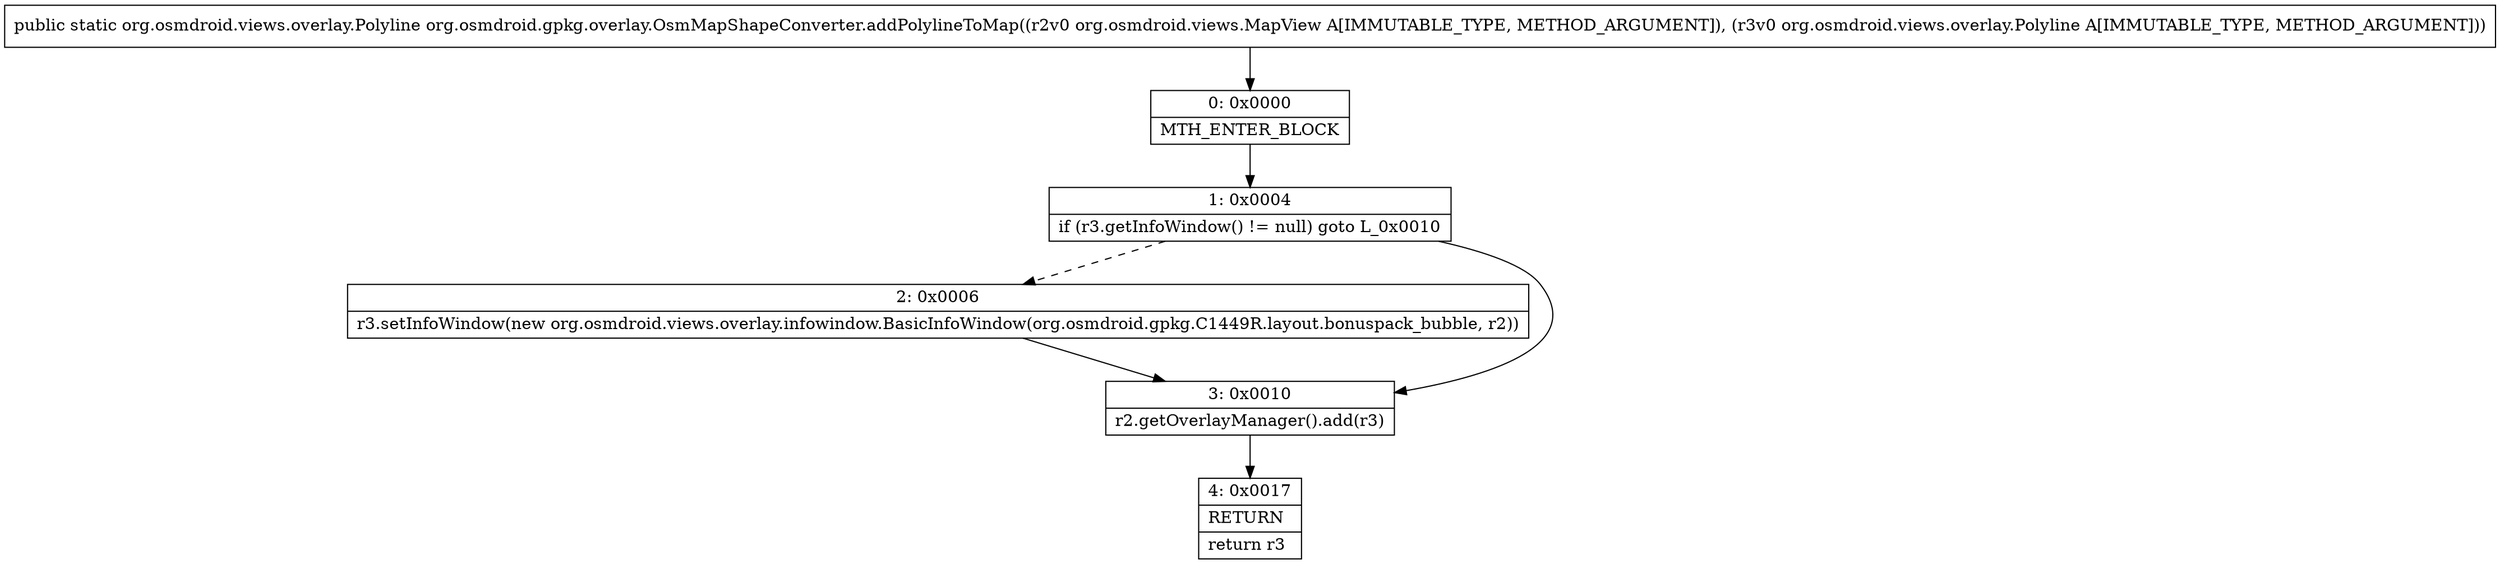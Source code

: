 digraph "CFG fororg.osmdroid.gpkg.overlay.OsmMapShapeConverter.addPolylineToMap(Lorg\/osmdroid\/views\/MapView;Lorg\/osmdroid\/views\/overlay\/Polyline;)Lorg\/osmdroid\/views\/overlay\/Polyline;" {
Node_0 [shape=record,label="{0\:\ 0x0000|MTH_ENTER_BLOCK\l}"];
Node_1 [shape=record,label="{1\:\ 0x0004|if (r3.getInfoWindow() != null) goto L_0x0010\l}"];
Node_2 [shape=record,label="{2\:\ 0x0006|r3.setInfoWindow(new org.osmdroid.views.overlay.infowindow.BasicInfoWindow(org.osmdroid.gpkg.C1449R.layout.bonuspack_bubble, r2))\l}"];
Node_3 [shape=record,label="{3\:\ 0x0010|r2.getOverlayManager().add(r3)\l}"];
Node_4 [shape=record,label="{4\:\ 0x0017|RETURN\l|return r3\l}"];
MethodNode[shape=record,label="{public static org.osmdroid.views.overlay.Polyline org.osmdroid.gpkg.overlay.OsmMapShapeConverter.addPolylineToMap((r2v0 org.osmdroid.views.MapView A[IMMUTABLE_TYPE, METHOD_ARGUMENT]), (r3v0 org.osmdroid.views.overlay.Polyline A[IMMUTABLE_TYPE, METHOD_ARGUMENT])) }"];
MethodNode -> Node_0;
Node_0 -> Node_1;
Node_1 -> Node_2[style=dashed];
Node_1 -> Node_3;
Node_2 -> Node_3;
Node_3 -> Node_4;
}

